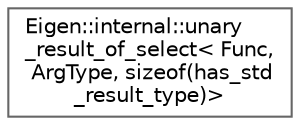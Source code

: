 digraph "类继承关系图"
{
 // LATEX_PDF_SIZE
  bgcolor="transparent";
  edge [fontname=Helvetica,fontsize=10,labelfontname=Helvetica,labelfontsize=10];
  node [fontname=Helvetica,fontsize=10,shape=box,height=0.2,width=0.4];
  rankdir="LR";
  Node0 [id="Node000000",label="Eigen::internal::unary\l_result_of_select\< Func,\l ArgType, sizeof(has_std\l_result_type)\>",height=0.2,width=0.4,color="grey40", fillcolor="white", style="filled",URL="$struct_eigen_1_1internal_1_1unary__result__of__select_3_01_func_00_01_arg_type_00_01sizeof_07has__std__result__type_08_4.html",tooltip=" "];
}
